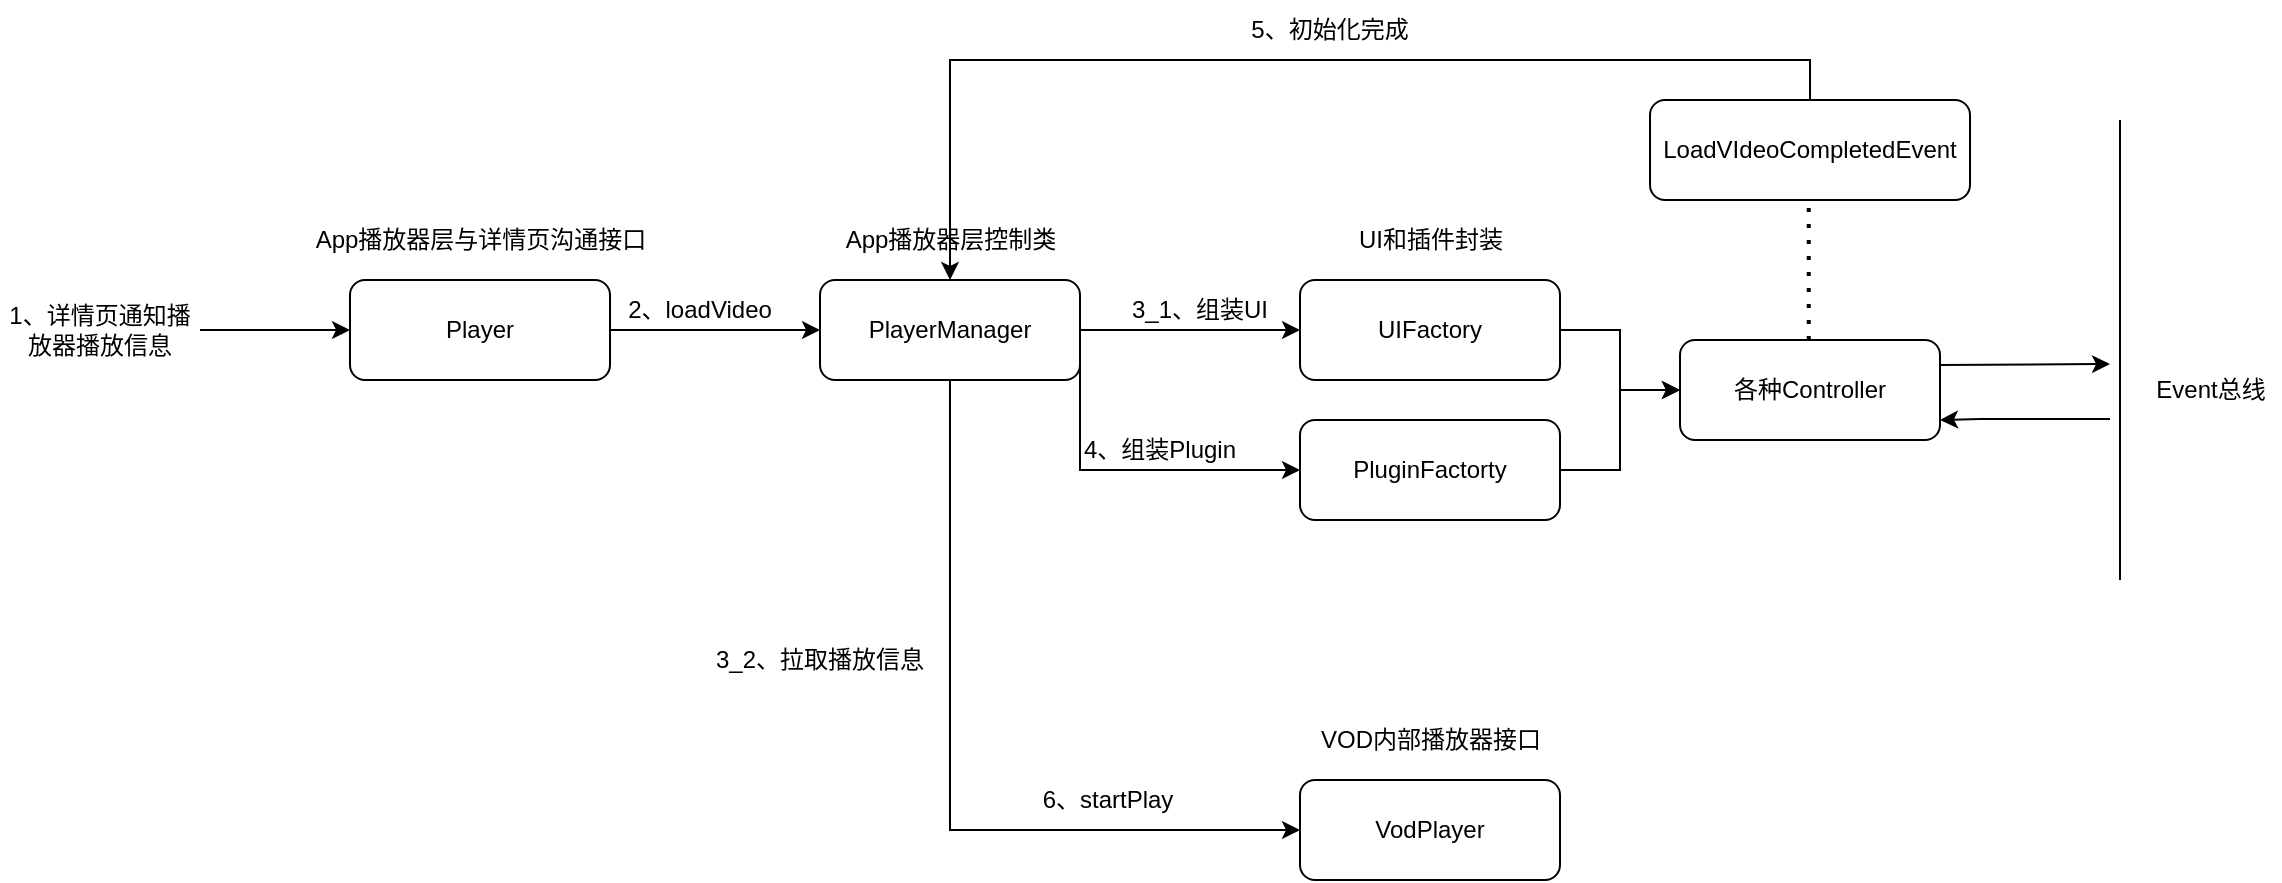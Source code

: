 <mxfile version="16.1.0" type="github">
  <diagram id="C5RBs43oDa-KdzZeNtuy" name="Page-1">
    <mxGraphModel dx="2610" dy="896" grid="1" gridSize="10" guides="1" tooltips="1" connect="1" arrows="1" fold="1" page="1" pageScale="1" pageWidth="827" pageHeight="1169" math="0" shadow="0">
      <root>
        <mxCell id="WIyWlLk6GJQsqaUBKTNV-0" />
        <mxCell id="WIyWlLk6GJQsqaUBKTNV-1" parent="WIyWlLk6GJQsqaUBKTNV-0" />
        <mxCell id="G279wHD7UV4MmN5UC1dS-0" value="VodPlayer" style="rounded=1;whiteSpace=wrap;html=1;" vertex="1" parent="WIyWlLk6GJQsqaUBKTNV-1">
          <mxGeometry x="560" y="890" width="130" height="50" as="geometry" />
        </mxCell>
        <mxCell id="G279wHD7UV4MmN5UC1dS-1" value="VOD内部播放器接口" style="text;html=1;align=center;verticalAlign=middle;resizable=0;points=[];autosize=1;strokeColor=none;fillColor=none;" vertex="1" parent="WIyWlLk6GJQsqaUBKTNV-1">
          <mxGeometry x="560" y="860" width="130" height="20" as="geometry" />
        </mxCell>
        <mxCell id="G279wHD7UV4MmN5UC1dS-28" style="edgeStyle=orthogonalEdgeStyle;rounded=0;orthogonalLoop=1;jettySize=auto;html=1;exitX=1;exitY=0.5;exitDx=0;exitDy=0;entryX=0;entryY=0.5;entryDx=0;entryDy=0;" edge="1" parent="WIyWlLk6GJQsqaUBKTNV-1" source="G279wHD7UV4MmN5UC1dS-2" target="G279wHD7UV4MmN5UC1dS-4">
          <mxGeometry relative="1" as="geometry" />
        </mxCell>
        <mxCell id="G279wHD7UV4MmN5UC1dS-2" value="Player" style="rounded=1;whiteSpace=wrap;html=1;" vertex="1" parent="WIyWlLk6GJQsqaUBKTNV-1">
          <mxGeometry x="85" y="640" width="130" height="50" as="geometry" />
        </mxCell>
        <mxCell id="G279wHD7UV4MmN5UC1dS-3" value="App播放器层与详情页沟通接口" style="text;html=1;align=center;verticalAlign=middle;resizable=0;points=[];autosize=1;strokeColor=none;fillColor=none;" vertex="1" parent="WIyWlLk6GJQsqaUBKTNV-1">
          <mxGeometry x="60" y="610" width="180" height="20" as="geometry" />
        </mxCell>
        <mxCell id="G279wHD7UV4MmN5UC1dS-30" style="edgeStyle=orthogonalEdgeStyle;rounded=0;orthogonalLoop=1;jettySize=auto;html=1;exitX=1;exitY=0.5;exitDx=0;exitDy=0;entryX=0;entryY=0.5;entryDx=0;entryDy=0;" edge="1" parent="WIyWlLk6GJQsqaUBKTNV-1" source="G279wHD7UV4MmN5UC1dS-4" target="G279wHD7UV4MmN5UC1dS-6">
          <mxGeometry relative="1" as="geometry" />
        </mxCell>
        <mxCell id="G279wHD7UV4MmN5UC1dS-34" style="edgeStyle=orthogonalEdgeStyle;rounded=0;orthogonalLoop=1;jettySize=auto;html=1;exitX=1;exitY=0.5;exitDx=0;exitDy=0;entryX=0;entryY=0.5;entryDx=0;entryDy=0;" edge="1" parent="WIyWlLk6GJQsqaUBKTNV-1" source="G279wHD7UV4MmN5UC1dS-4" target="G279wHD7UV4MmN5UC1dS-7">
          <mxGeometry relative="1" as="geometry">
            <Array as="points">
              <mxPoint x="450" y="735" />
            </Array>
          </mxGeometry>
        </mxCell>
        <mxCell id="G279wHD7UV4MmN5UC1dS-35" style="edgeStyle=orthogonalEdgeStyle;rounded=0;orthogonalLoop=1;jettySize=auto;html=1;exitX=0.5;exitY=1;exitDx=0;exitDy=0;entryX=0;entryY=0.5;entryDx=0;entryDy=0;" edge="1" parent="WIyWlLk6GJQsqaUBKTNV-1" source="G279wHD7UV4MmN5UC1dS-4" target="G279wHD7UV4MmN5UC1dS-0">
          <mxGeometry relative="1" as="geometry" />
        </mxCell>
        <mxCell id="G279wHD7UV4MmN5UC1dS-4" value="PlayerManager" style="rounded=1;whiteSpace=wrap;html=1;" vertex="1" parent="WIyWlLk6GJQsqaUBKTNV-1">
          <mxGeometry x="320" y="640" width="130" height="50" as="geometry" />
        </mxCell>
        <mxCell id="G279wHD7UV4MmN5UC1dS-5" value="App播放器层控制类" style="text;html=1;align=center;verticalAlign=middle;resizable=0;points=[];autosize=1;strokeColor=none;fillColor=none;" vertex="1" parent="WIyWlLk6GJQsqaUBKTNV-1">
          <mxGeometry x="325" y="610" width="120" height="20" as="geometry" />
        </mxCell>
        <mxCell id="G279wHD7UV4MmN5UC1dS-14" style="edgeStyle=orthogonalEdgeStyle;rounded=0;orthogonalLoop=1;jettySize=auto;html=1;exitX=1;exitY=0.5;exitDx=0;exitDy=0;" edge="1" parent="WIyWlLk6GJQsqaUBKTNV-1" source="G279wHD7UV4MmN5UC1dS-6" target="G279wHD7UV4MmN5UC1dS-13">
          <mxGeometry relative="1" as="geometry" />
        </mxCell>
        <mxCell id="G279wHD7UV4MmN5UC1dS-6" value="UIFactory" style="rounded=1;whiteSpace=wrap;html=1;" vertex="1" parent="WIyWlLk6GJQsqaUBKTNV-1">
          <mxGeometry x="560" y="640" width="130" height="50" as="geometry" />
        </mxCell>
        <mxCell id="G279wHD7UV4MmN5UC1dS-17" style="edgeStyle=orthogonalEdgeStyle;rounded=0;orthogonalLoop=1;jettySize=auto;html=1;exitX=1;exitY=0.5;exitDx=0;exitDy=0;" edge="1" parent="WIyWlLk6GJQsqaUBKTNV-1" source="G279wHD7UV4MmN5UC1dS-7" target="G279wHD7UV4MmN5UC1dS-13">
          <mxGeometry relative="1" as="geometry" />
        </mxCell>
        <mxCell id="G279wHD7UV4MmN5UC1dS-7" value="PluginFactorty" style="rounded=1;whiteSpace=wrap;html=1;" vertex="1" parent="WIyWlLk6GJQsqaUBKTNV-1">
          <mxGeometry x="560" y="710" width="130" height="50" as="geometry" />
        </mxCell>
        <mxCell id="G279wHD7UV4MmN5UC1dS-10" value="UI和插件封装" style="text;html=1;align=center;verticalAlign=middle;resizable=0;points=[];autosize=1;strokeColor=none;fillColor=none;" vertex="1" parent="WIyWlLk6GJQsqaUBKTNV-1">
          <mxGeometry x="580" y="610" width="90" height="20" as="geometry" />
        </mxCell>
        <mxCell id="G279wHD7UV4MmN5UC1dS-11" value="" style="endArrow=none;html=1;rounded=0;" edge="1" parent="WIyWlLk6GJQsqaUBKTNV-1">
          <mxGeometry width="50" height="50" relative="1" as="geometry">
            <mxPoint x="970" y="790" as="sourcePoint" />
            <mxPoint x="970" y="560" as="targetPoint" />
          </mxGeometry>
        </mxCell>
        <mxCell id="G279wHD7UV4MmN5UC1dS-12" value="Event总线" style="text;html=1;align=center;verticalAlign=middle;resizable=0;points=[];autosize=1;strokeColor=none;fillColor=none;" vertex="1" parent="WIyWlLk6GJQsqaUBKTNV-1">
          <mxGeometry x="980" y="685" width="70" height="20" as="geometry" />
        </mxCell>
        <mxCell id="G279wHD7UV4MmN5UC1dS-21" style="edgeStyle=orthogonalEdgeStyle;rounded=0;orthogonalLoop=1;jettySize=auto;html=1;exitX=1;exitY=0.25;exitDx=0;exitDy=0;" edge="1" parent="WIyWlLk6GJQsqaUBKTNV-1" source="G279wHD7UV4MmN5UC1dS-13">
          <mxGeometry relative="1" as="geometry">
            <mxPoint x="965" y="682" as="targetPoint" />
          </mxGeometry>
        </mxCell>
        <mxCell id="G279wHD7UV4MmN5UC1dS-13" value="各种Controller" style="rounded=1;whiteSpace=wrap;html=1;" vertex="1" parent="WIyWlLk6GJQsqaUBKTNV-1">
          <mxGeometry x="750" y="670" width="130" height="50" as="geometry" />
        </mxCell>
        <mxCell id="G279wHD7UV4MmN5UC1dS-23" style="edgeStyle=orthogonalEdgeStyle;rounded=0;orthogonalLoop=1;jettySize=auto;html=1;exitX=1;exitY=0.25;exitDx=0;exitDy=0;" edge="1" parent="WIyWlLk6GJQsqaUBKTNV-1">
          <mxGeometry relative="1" as="geometry">
            <mxPoint x="965" y="709.5" as="sourcePoint" />
            <mxPoint x="880" y="710.0" as="targetPoint" />
            <Array as="points">
              <mxPoint x="900" y="710" />
              <mxPoint x="900" y="710" />
            </Array>
          </mxGeometry>
        </mxCell>
        <mxCell id="G279wHD7UV4MmN5UC1dS-27" style="edgeStyle=orthogonalEdgeStyle;rounded=0;orthogonalLoop=1;jettySize=auto;html=1;exitX=1;exitY=0.5;exitDx=0;exitDy=0;entryX=0;entryY=0.5;entryDx=0;entryDy=0;" edge="1" parent="WIyWlLk6GJQsqaUBKTNV-1" source="G279wHD7UV4MmN5UC1dS-26" target="G279wHD7UV4MmN5UC1dS-2">
          <mxGeometry relative="1" as="geometry" />
        </mxCell>
        <mxCell id="G279wHD7UV4MmN5UC1dS-26" value="1、详情页通知播放器播放信息" style="text;html=1;strokeColor=none;fillColor=none;align=center;verticalAlign=middle;whiteSpace=wrap;rounded=0;" vertex="1" parent="WIyWlLk6GJQsqaUBKTNV-1">
          <mxGeometry x="-90" y="640" width="100" height="50" as="geometry" />
        </mxCell>
        <mxCell id="G279wHD7UV4MmN5UC1dS-29" value="2、loadVideo" style="text;html=1;strokeColor=none;fillColor=none;align=center;verticalAlign=middle;whiteSpace=wrap;rounded=0;" vertex="1" parent="WIyWlLk6GJQsqaUBKTNV-1">
          <mxGeometry x="220" y="640" width="80" height="30" as="geometry" />
        </mxCell>
        <mxCell id="G279wHD7UV4MmN5UC1dS-31" value="3_1、组装UI" style="text;html=1;strokeColor=none;fillColor=none;align=center;verticalAlign=middle;whiteSpace=wrap;rounded=0;" vertex="1" parent="WIyWlLk6GJQsqaUBKTNV-1">
          <mxGeometry x="470" y="640" width="80" height="30" as="geometry" />
        </mxCell>
        <mxCell id="G279wHD7UV4MmN5UC1dS-33" value="4、组装Plugin" style="text;html=1;strokeColor=none;fillColor=none;align=center;verticalAlign=middle;whiteSpace=wrap;rounded=0;" vertex="1" parent="WIyWlLk6GJQsqaUBKTNV-1">
          <mxGeometry x="450" y="710" width="80" height="30" as="geometry" />
        </mxCell>
        <mxCell id="G279wHD7UV4MmN5UC1dS-36" value="3_2、拉取播放信息" style="text;html=1;strokeColor=none;fillColor=none;align=center;verticalAlign=middle;whiteSpace=wrap;rounded=0;" vertex="1" parent="WIyWlLk6GJQsqaUBKTNV-1">
          <mxGeometry x="260" y="810" width="120" height="40" as="geometry" />
        </mxCell>
        <mxCell id="G279wHD7UV4MmN5UC1dS-37" value="" style="endArrow=none;dashed=1;html=1;dashPattern=1 3;strokeWidth=2;rounded=0;" edge="1" parent="WIyWlLk6GJQsqaUBKTNV-1">
          <mxGeometry width="50" height="50" relative="1" as="geometry">
            <mxPoint x="814.37" y="670" as="sourcePoint" />
            <mxPoint x="814.37" y="590" as="targetPoint" />
          </mxGeometry>
        </mxCell>
        <mxCell id="G279wHD7UV4MmN5UC1dS-39" style="edgeStyle=orthogonalEdgeStyle;rounded=0;orthogonalLoop=1;jettySize=auto;html=1;exitX=0.5;exitY=0;exitDx=0;exitDy=0;" edge="1" parent="WIyWlLk6GJQsqaUBKTNV-1" source="G279wHD7UV4MmN5UC1dS-38" target="G279wHD7UV4MmN5UC1dS-4">
          <mxGeometry relative="1" as="geometry" />
        </mxCell>
        <mxCell id="G279wHD7UV4MmN5UC1dS-38" value="LoadVIdeoCompletedEvent" style="rounded=1;whiteSpace=wrap;html=1;" vertex="1" parent="WIyWlLk6GJQsqaUBKTNV-1">
          <mxGeometry x="735" y="550" width="160" height="50" as="geometry" />
        </mxCell>
        <mxCell id="G279wHD7UV4MmN5UC1dS-40" value="5、初始化完成" style="text;html=1;strokeColor=none;fillColor=none;align=center;verticalAlign=middle;whiteSpace=wrap;rounded=0;" vertex="1" parent="WIyWlLk6GJQsqaUBKTNV-1">
          <mxGeometry x="530" y="500" width="90" height="30" as="geometry" />
        </mxCell>
        <mxCell id="G279wHD7UV4MmN5UC1dS-41" value="6、startPlay" style="text;html=1;strokeColor=none;fillColor=none;align=center;verticalAlign=middle;whiteSpace=wrap;rounded=0;" vertex="1" parent="WIyWlLk6GJQsqaUBKTNV-1">
          <mxGeometry x="414" y="880" width="100" height="40" as="geometry" />
        </mxCell>
      </root>
    </mxGraphModel>
  </diagram>
</mxfile>
